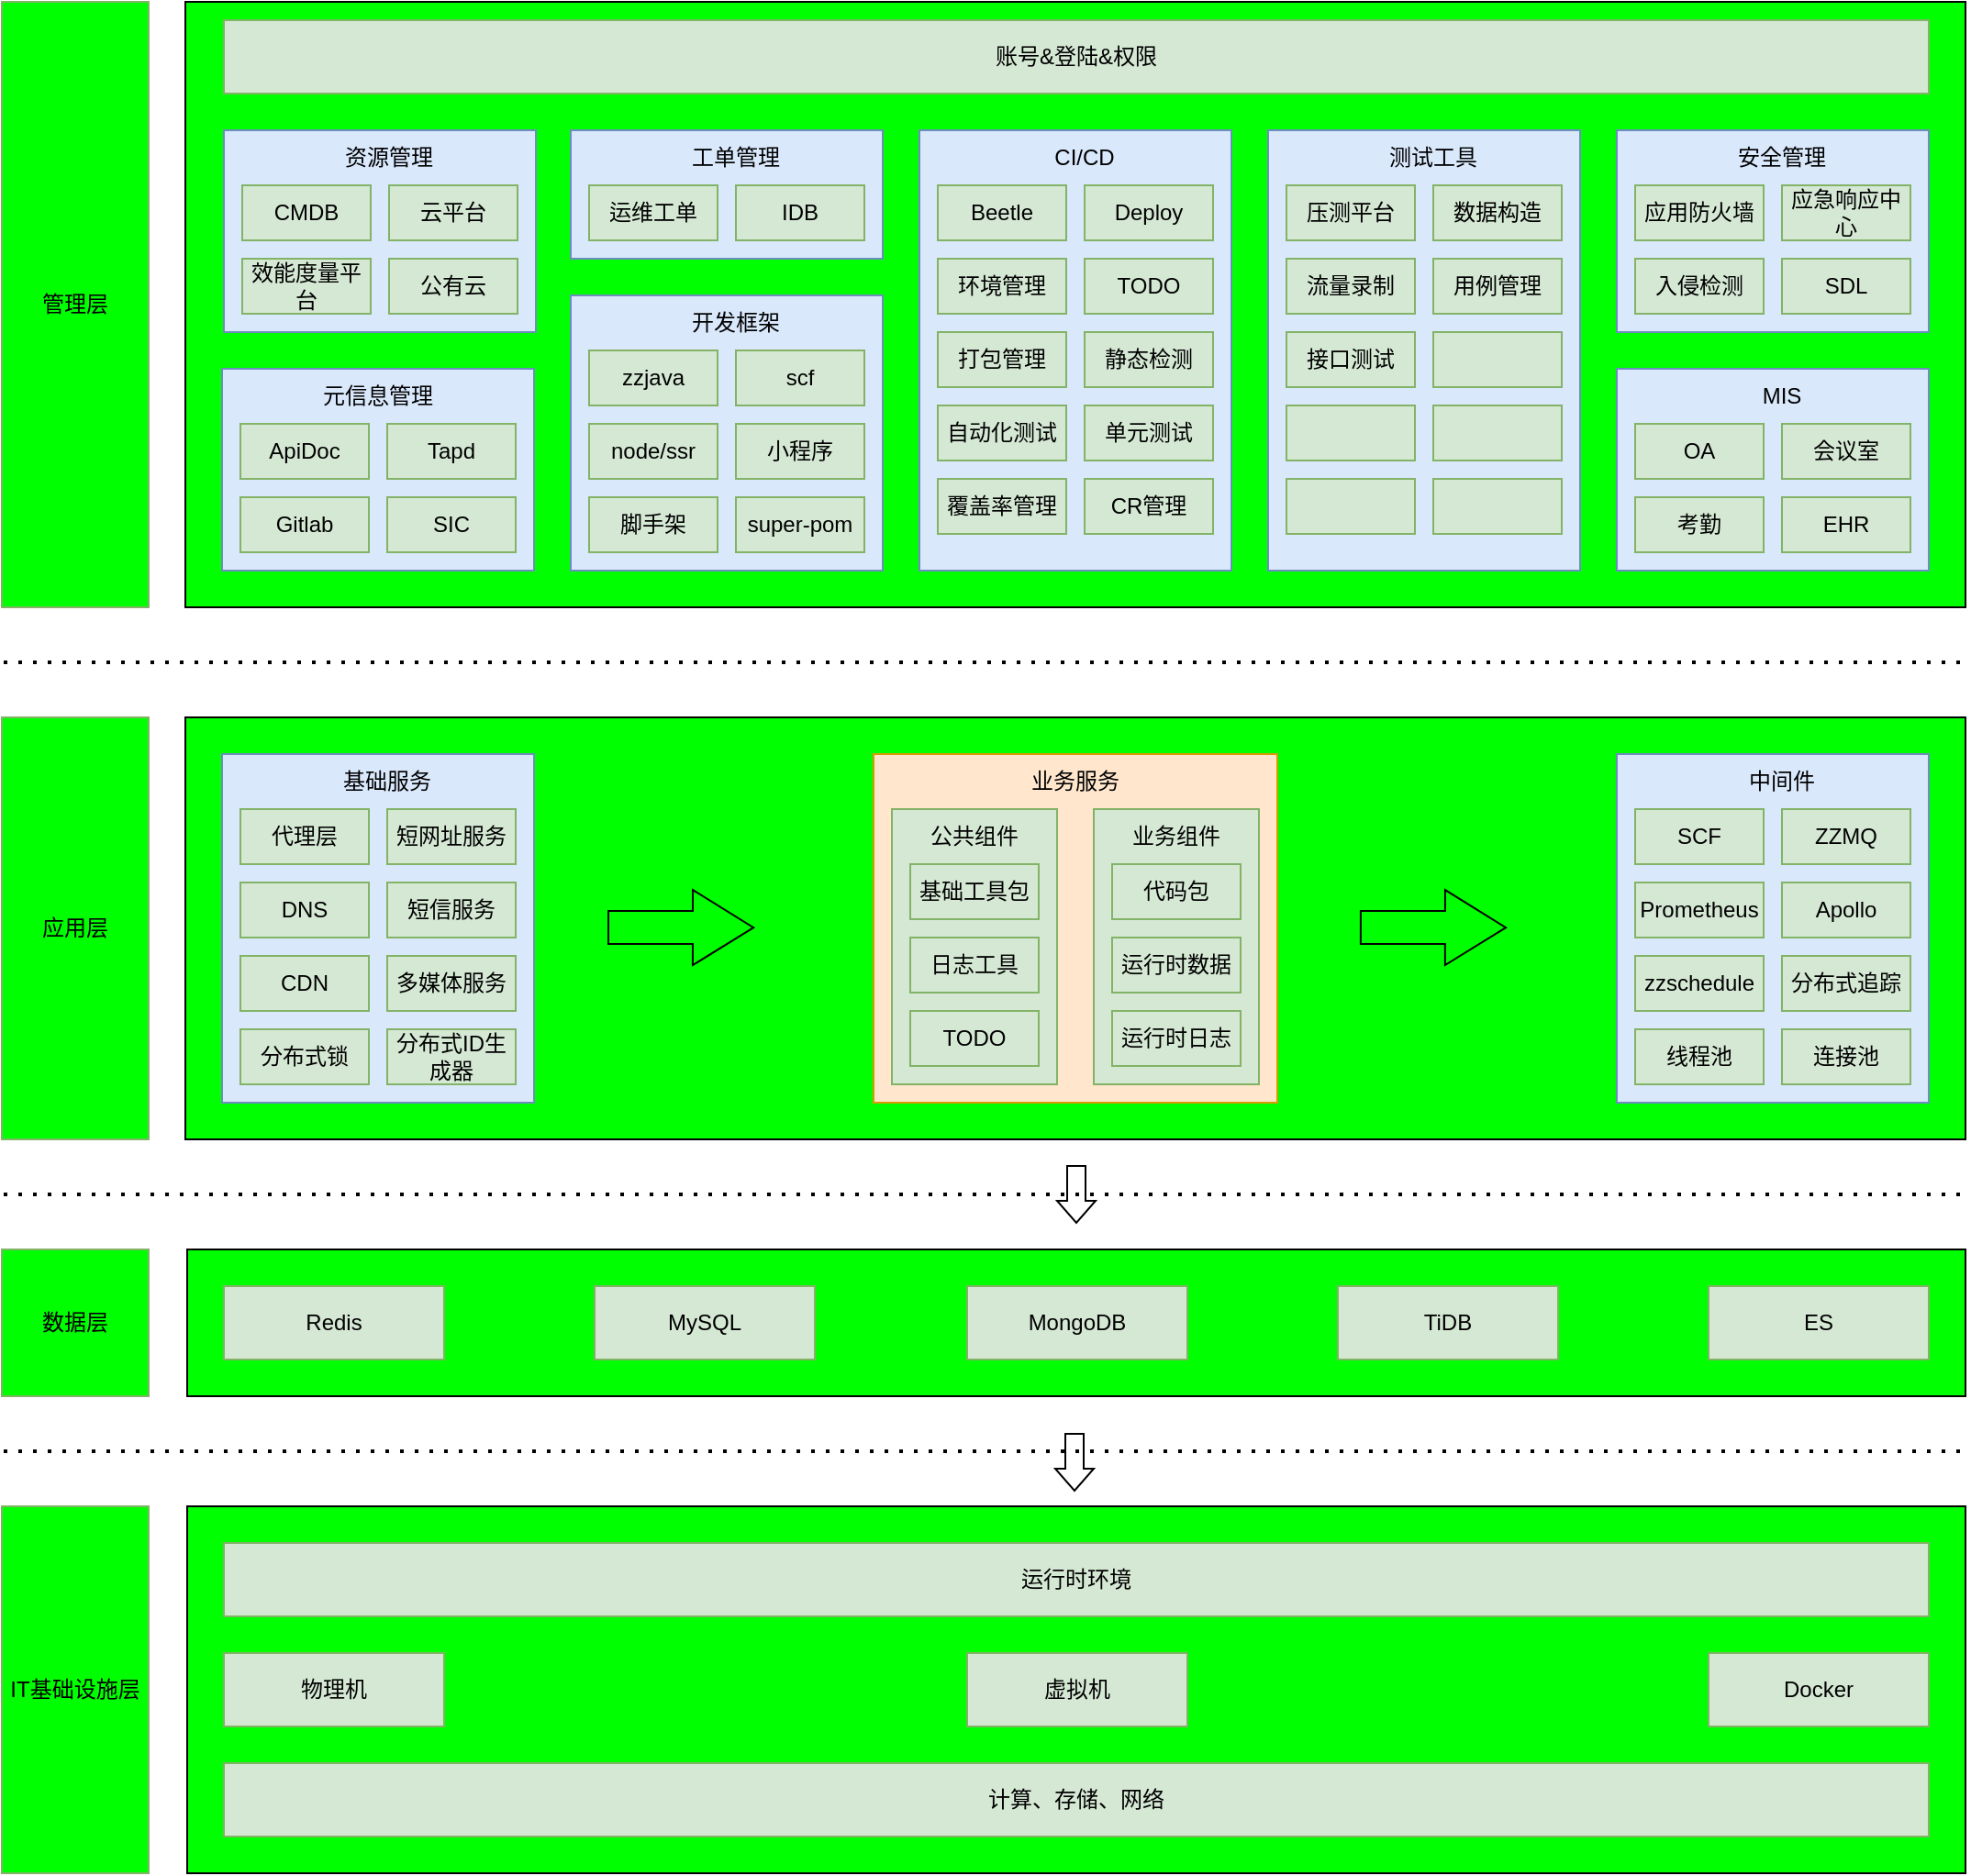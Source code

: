 <mxfile version="20.8.14" type="github">
  <diagram id="4CnJdhBB1DOJsMoVze_0" name="第 1 页">
    <mxGraphModel dx="1243" dy="1940" grid="1" gridSize="10" guides="1" tooltips="1" connect="1" arrows="1" fold="1" page="1" pageScale="1" pageWidth="827" pageHeight="1169" math="0" shadow="0">
      <root>
        <mxCell id="0" />
        <mxCell id="1" parent="0" />
        <mxCell id="Fv1dl7v4SsAJbc2tJzZJ-7" value="" style="rounded=0;whiteSpace=wrap;html=1;fillColor=#00FF00;" parent="1" vertex="1">
          <mxGeometry x="171" y="500" width="969" height="200" as="geometry" />
        </mxCell>
        <mxCell id="Fv1dl7v4SsAJbc2tJzZJ-1" value="IT基础设施层" style="rounded=0;whiteSpace=wrap;html=1;fillColor=#00FF00;strokeColor=#82b366;" parent="1" vertex="1">
          <mxGeometry x="70" y="500" width="80" height="200" as="geometry" />
        </mxCell>
        <mxCell id="Fv1dl7v4SsAJbc2tJzZJ-2" value="计算、存储、网络" style="rounded=0;whiteSpace=wrap;html=1;fillColor=#d5e8d4;strokeColor=#82b366;" parent="1" vertex="1">
          <mxGeometry x="191" y="640" width="929" height="40" as="geometry" />
        </mxCell>
        <mxCell id="Fv1dl7v4SsAJbc2tJzZJ-3" value="物理机" style="rounded=0;whiteSpace=wrap;html=1;fillColor=#d5e8d4;strokeColor=#82b366;" parent="1" vertex="1">
          <mxGeometry x="191" y="580" width="120" height="40" as="geometry" />
        </mxCell>
        <mxCell id="Fv1dl7v4SsAJbc2tJzZJ-4" value="运行时环境" style="rounded=0;whiteSpace=wrap;html=1;fillColor=#d5e8d4;strokeColor=#82b366;" parent="1" vertex="1">
          <mxGeometry x="191" y="520" width="929" height="40" as="geometry" />
        </mxCell>
        <mxCell id="Fv1dl7v4SsAJbc2tJzZJ-5" value="虚拟机" style="rounded=0;whiteSpace=wrap;html=1;fillColor=#d5e8d4;strokeColor=#82b366;" parent="1" vertex="1">
          <mxGeometry x="596" y="580" width="120" height="40" as="geometry" />
        </mxCell>
        <mxCell id="Fv1dl7v4SsAJbc2tJzZJ-6" value="Docker" style="rounded=0;whiteSpace=wrap;html=1;fillColor=#d5e8d4;strokeColor=#82b366;" parent="1" vertex="1">
          <mxGeometry x="1000" y="580" width="120" height="40" as="geometry" />
        </mxCell>
        <mxCell id="Fv1dl7v4SsAJbc2tJzZJ-8" value="" style="endArrow=none;dashed=1;html=1;dashPattern=1 3;strokeWidth=2;rounded=0;" parent="1" edge="1">
          <mxGeometry width="50" height="50" relative="1" as="geometry">
            <mxPoint x="71" y="470" as="sourcePoint" />
            <mxPoint x="1140" y="470" as="targetPoint" />
          </mxGeometry>
        </mxCell>
        <mxCell id="Fv1dl7v4SsAJbc2tJzZJ-9" value="" style="rounded=0;whiteSpace=wrap;html=1;fillColor=#00FF00;" parent="1" vertex="1">
          <mxGeometry x="171" y="360" width="969" height="80" as="geometry" />
        </mxCell>
        <mxCell id="Fv1dl7v4SsAJbc2tJzZJ-10" value="数据层" style="rounded=0;whiteSpace=wrap;html=1;fillColor=#00FF00;strokeColor=#82b366;" parent="1" vertex="1">
          <mxGeometry x="70" y="360" width="80" height="80" as="geometry" />
        </mxCell>
        <mxCell id="Fv1dl7v4SsAJbc2tJzZJ-12" value="Redis" style="rounded=0;whiteSpace=wrap;html=1;fillColor=#d5e8d4;strokeColor=#82b366;" parent="1" vertex="1">
          <mxGeometry x="191" y="380" width="120" height="40" as="geometry" />
        </mxCell>
        <mxCell id="Fv1dl7v4SsAJbc2tJzZJ-14" value="MySQL" style="rounded=0;whiteSpace=wrap;html=1;fillColor=#d5e8d4;strokeColor=#82b366;" parent="1" vertex="1">
          <mxGeometry x="393" y="380" width="120" height="40" as="geometry" />
        </mxCell>
        <mxCell id="Fv1dl7v4SsAJbc2tJzZJ-15" value="ES" style="rounded=0;whiteSpace=wrap;html=1;fillColor=#d5e8d4;strokeColor=#82b366;" parent="1" vertex="1">
          <mxGeometry x="1000" y="380" width="120" height="40" as="geometry" />
        </mxCell>
        <mxCell id="Fv1dl7v4SsAJbc2tJzZJ-16" value="" style="endArrow=none;dashed=1;html=1;dashPattern=1 3;strokeWidth=2;rounded=0;" parent="1" edge="1">
          <mxGeometry width="50" height="50" relative="1" as="geometry">
            <mxPoint x="71" y="330" as="sourcePoint" />
            <mxPoint x="1140" y="330" as="targetPoint" />
          </mxGeometry>
        </mxCell>
        <mxCell id="Fv1dl7v4SsAJbc2tJzZJ-17" value="" style="rounded=0;whiteSpace=wrap;html=1;fillColor=#00FF00;" parent="1" vertex="1">
          <mxGeometry x="170" y="70" width="970" height="230" as="geometry" />
        </mxCell>
        <mxCell id="Fv1dl7v4SsAJbc2tJzZJ-18" value="应用层" style="rounded=0;whiteSpace=wrap;html=1;fillColor=#00FF00;strokeColor=#82b366;" parent="1" vertex="1">
          <mxGeometry x="70" y="70" width="80" height="230" as="geometry" />
        </mxCell>
        <mxCell id="Fv1dl7v4SsAJbc2tJzZJ-62" value="" style="endArrow=none;dashed=1;html=1;dashPattern=1 3;strokeWidth=2;rounded=0;" parent="1" edge="1">
          <mxGeometry width="50" height="50" relative="1" as="geometry">
            <mxPoint x="71" y="40" as="sourcePoint" />
            <mxPoint x="1140" y="40" as="targetPoint" />
          </mxGeometry>
        </mxCell>
        <mxCell id="Fv1dl7v4SsAJbc2tJzZJ-63" value="" style="rounded=0;whiteSpace=wrap;html=1;fillColor=#00FF00;" parent="1" vertex="1">
          <mxGeometry x="170" y="-320" width="970" height="330" as="geometry" />
        </mxCell>
        <mxCell id="Fv1dl7v4SsAJbc2tJzZJ-64" value="管理层" style="rounded=0;whiteSpace=wrap;html=1;fillColor=#00FF00;strokeColor=#82b366;" parent="1" vertex="1">
          <mxGeometry x="70" y="-320" width="80" height="330" as="geometry" />
        </mxCell>
        <mxCell id="Fv1dl7v4SsAJbc2tJzZJ-65" value="&lt;div style=&quot;&quot;&gt;&lt;br&gt;&lt;/div&gt;" style="rounded=0;whiteSpace=wrap;html=1;fillColor=#dae8fc;strokeColor=#6c8ebf;align=center;" parent="1" vertex="1">
          <mxGeometry x="191" y="-250" width="170" height="110" as="geometry" />
        </mxCell>
        <mxCell id="Fv1dl7v4SsAJbc2tJzZJ-67" value="资源管理" style="text;html=1;strokeColor=none;fillColor=none;align=center;verticalAlign=middle;whiteSpace=wrap;rounded=0;" parent="1" vertex="1">
          <mxGeometry x="251" y="-250" width="60" height="30" as="geometry" />
        </mxCell>
        <mxCell id="Fv1dl7v4SsAJbc2tJzZJ-68" value="效能度量平台" style="rounded=0;whiteSpace=wrap;html=1;fillColor=#d5e8d4;strokeColor=#82b366;" parent="1" vertex="1">
          <mxGeometry x="201" y="-180" width="70" height="30" as="geometry" />
        </mxCell>
        <mxCell id="Fv1dl7v4SsAJbc2tJzZJ-69" value="CMDB" style="rounded=0;whiteSpace=wrap;html=1;fillColor=#d5e8d4;strokeColor=#82b366;" parent="1" vertex="1">
          <mxGeometry x="201" y="-220" width="70" height="30" as="geometry" />
        </mxCell>
        <mxCell id="Fv1dl7v4SsAJbc2tJzZJ-72" value="公有云" style="rounded=0;whiteSpace=wrap;html=1;fillColor=#d5e8d4;strokeColor=#82b366;" parent="1" vertex="1">
          <mxGeometry x="281" y="-180" width="70" height="30" as="geometry" />
        </mxCell>
        <mxCell id="Fv1dl7v4SsAJbc2tJzZJ-73" value="云平台" style="rounded=0;whiteSpace=wrap;html=1;fillColor=#d5e8d4;strokeColor=#82b366;" parent="1" vertex="1">
          <mxGeometry x="281" y="-220" width="70" height="30" as="geometry" />
        </mxCell>
        <mxCell id="Fv1dl7v4SsAJbc2tJzZJ-87" value="&lt;div style=&quot;&quot;&gt;&lt;br&gt;&lt;/div&gt;" style="rounded=0;whiteSpace=wrap;html=1;fillColor=#dae8fc;strokeColor=#6c8ebf;align=center;" parent="1" vertex="1">
          <mxGeometry x="570" y="-250" width="170" height="240" as="geometry" />
        </mxCell>
        <mxCell id="Fv1dl7v4SsAJbc2tJzZJ-88" value="打包管理" style="rounded=0;whiteSpace=wrap;html=1;fillColor=#d5e8d4;strokeColor=#82b366;" parent="1" vertex="1">
          <mxGeometry x="580" y="-140" width="70" height="30" as="geometry" />
        </mxCell>
        <mxCell id="Fv1dl7v4SsAJbc2tJzZJ-89" value="CI/CD" style="text;html=1;strokeColor=none;fillColor=none;align=center;verticalAlign=middle;whiteSpace=wrap;rounded=0;" parent="1" vertex="1">
          <mxGeometry x="630" y="-250" width="60" height="30" as="geometry" />
        </mxCell>
        <mxCell id="Fv1dl7v4SsAJbc2tJzZJ-90" value="环境管理" style="rounded=0;whiteSpace=wrap;html=1;fillColor=#d5e8d4;strokeColor=#82b366;" parent="1" vertex="1">
          <mxGeometry x="580" y="-180" width="70" height="30" as="geometry" />
        </mxCell>
        <mxCell id="Fv1dl7v4SsAJbc2tJzZJ-91" value="Beetle" style="rounded=0;whiteSpace=wrap;html=1;fillColor=#d5e8d4;strokeColor=#82b366;" parent="1" vertex="1">
          <mxGeometry x="580" y="-220" width="70" height="30" as="geometry" />
        </mxCell>
        <mxCell id="Fv1dl7v4SsAJbc2tJzZJ-92" value="自动化测试" style="rounded=0;whiteSpace=wrap;html=1;fillColor=#d5e8d4;strokeColor=#82b366;" parent="1" vertex="1">
          <mxGeometry x="580" y="-100" width="70" height="30" as="geometry" />
        </mxCell>
        <mxCell id="Fv1dl7v4SsAJbc2tJzZJ-93" value="静态检测" style="rounded=0;whiteSpace=wrap;html=1;fillColor=#d5e8d4;strokeColor=#82b366;" parent="1" vertex="1">
          <mxGeometry x="660" y="-140" width="70" height="30" as="geometry" />
        </mxCell>
        <mxCell id="Fv1dl7v4SsAJbc2tJzZJ-94" value="TODO" style="rounded=0;whiteSpace=wrap;html=1;fillColor=#d5e8d4;strokeColor=#82b366;" parent="1" vertex="1">
          <mxGeometry x="660" y="-180" width="70" height="30" as="geometry" />
        </mxCell>
        <mxCell id="Fv1dl7v4SsAJbc2tJzZJ-95" value="Deploy" style="rounded=0;whiteSpace=wrap;html=1;fillColor=#d5e8d4;strokeColor=#82b366;" parent="1" vertex="1">
          <mxGeometry x="660" y="-220" width="70" height="30" as="geometry" />
        </mxCell>
        <mxCell id="Fv1dl7v4SsAJbc2tJzZJ-96" value="单元测试" style="rounded=0;whiteSpace=wrap;html=1;fillColor=#d5e8d4;strokeColor=#82b366;" parent="1" vertex="1">
          <mxGeometry x="660" y="-100" width="70" height="30" as="geometry" />
        </mxCell>
        <mxCell id="Fv1dl7v4SsAJbc2tJzZJ-99" value="&lt;div style=&quot;&quot;&gt;&lt;br&gt;&lt;/div&gt;" style="rounded=0;whiteSpace=wrap;html=1;fillColor=#dae8fc;strokeColor=#6c8ebf;align=center;" parent="1" vertex="1">
          <mxGeometry x="190" y="-120" width="170" height="110" as="geometry" />
        </mxCell>
        <mxCell id="Fv1dl7v4SsAJbc2tJzZJ-100" value="元信息管理" style="text;html=1;strokeColor=none;fillColor=none;align=center;verticalAlign=middle;whiteSpace=wrap;rounded=0;" parent="1" vertex="1">
          <mxGeometry x="240" y="-120" width="70" height="30" as="geometry" />
        </mxCell>
        <mxCell id="Fv1dl7v4SsAJbc2tJzZJ-101" value="Gitlab" style="rounded=0;whiteSpace=wrap;html=1;fillColor=#d5e8d4;strokeColor=#82b366;" parent="1" vertex="1">
          <mxGeometry x="200" y="-50" width="70" height="30" as="geometry" />
        </mxCell>
        <mxCell id="Fv1dl7v4SsAJbc2tJzZJ-102" value="ApiDoc" style="rounded=0;whiteSpace=wrap;html=1;fillColor=#d5e8d4;strokeColor=#82b366;" parent="1" vertex="1">
          <mxGeometry x="200" y="-90" width="70" height="30" as="geometry" />
        </mxCell>
        <mxCell id="Fv1dl7v4SsAJbc2tJzZJ-103" value="SIC" style="rounded=0;whiteSpace=wrap;html=1;fillColor=#d5e8d4;strokeColor=#82b366;" parent="1" vertex="1">
          <mxGeometry x="280" y="-50" width="70" height="30" as="geometry" />
        </mxCell>
        <mxCell id="Fv1dl7v4SsAJbc2tJzZJ-104" value="Tapd" style="rounded=0;whiteSpace=wrap;html=1;fillColor=#d5e8d4;strokeColor=#82b366;" parent="1" vertex="1">
          <mxGeometry x="280" y="-90" width="70" height="30" as="geometry" />
        </mxCell>
        <mxCell id="Fv1dl7v4SsAJbc2tJzZJ-105" value="&lt;div style=&quot;&quot;&gt;&lt;br&gt;&lt;/div&gt;" style="rounded=0;whiteSpace=wrap;html=1;fillColor=#dae8fc;strokeColor=#6c8ebf;align=center;" parent="1" vertex="1">
          <mxGeometry x="380" y="-250" width="170" height="70" as="geometry" />
        </mxCell>
        <mxCell id="Fv1dl7v4SsAJbc2tJzZJ-106" value="工单管理" style="text;html=1;strokeColor=none;fillColor=none;align=center;verticalAlign=middle;whiteSpace=wrap;rounded=0;" parent="1" vertex="1">
          <mxGeometry x="440" y="-250" width="60" height="30" as="geometry" />
        </mxCell>
        <mxCell id="Fv1dl7v4SsAJbc2tJzZJ-108" value="运维工单" style="rounded=0;whiteSpace=wrap;html=1;fillColor=#d5e8d4;strokeColor=#82b366;" parent="1" vertex="1">
          <mxGeometry x="390" y="-220" width="70" height="30" as="geometry" />
        </mxCell>
        <mxCell id="Fv1dl7v4SsAJbc2tJzZJ-110" value="IDB" style="rounded=0;whiteSpace=wrap;html=1;fillColor=#d5e8d4;strokeColor=#82b366;" parent="1" vertex="1">
          <mxGeometry x="470" y="-220" width="70" height="30" as="geometry" />
        </mxCell>
        <mxCell id="Fv1dl7v4SsAJbc2tJzZJ-111" value="&lt;div style=&quot;&quot;&gt;&lt;br&gt;&lt;/div&gt;" style="rounded=0;whiteSpace=wrap;html=1;fillColor=#dae8fc;strokeColor=#6c8ebf;align=center;" parent="1" vertex="1">
          <mxGeometry x="950" y="-120" width="170" height="110" as="geometry" />
        </mxCell>
        <mxCell id="Fv1dl7v4SsAJbc2tJzZJ-112" value="MIS" style="text;html=1;strokeColor=none;fillColor=none;align=center;verticalAlign=middle;whiteSpace=wrap;rounded=0;" parent="1" vertex="1">
          <mxGeometry x="1010" y="-120" width="60" height="30" as="geometry" />
        </mxCell>
        <mxCell id="Fv1dl7v4SsAJbc2tJzZJ-113" value="考勤" style="rounded=0;whiteSpace=wrap;html=1;fillColor=#d5e8d4;strokeColor=#82b366;" parent="1" vertex="1">
          <mxGeometry x="960" y="-50" width="70" height="30" as="geometry" />
        </mxCell>
        <mxCell id="Fv1dl7v4SsAJbc2tJzZJ-114" value="OA" style="rounded=0;whiteSpace=wrap;html=1;fillColor=#d5e8d4;strokeColor=#82b366;" parent="1" vertex="1">
          <mxGeometry x="960" y="-90" width="70" height="30" as="geometry" />
        </mxCell>
        <mxCell id="Fv1dl7v4SsAJbc2tJzZJ-115" value="EHR" style="rounded=0;whiteSpace=wrap;html=1;fillColor=#d5e8d4;strokeColor=#82b366;" parent="1" vertex="1">
          <mxGeometry x="1040" y="-50" width="70" height="30" as="geometry" />
        </mxCell>
        <mxCell id="Fv1dl7v4SsAJbc2tJzZJ-116" value="会议室" style="rounded=0;whiteSpace=wrap;html=1;fillColor=#d5e8d4;strokeColor=#82b366;" parent="1" vertex="1">
          <mxGeometry x="1040" y="-90" width="70" height="30" as="geometry" />
        </mxCell>
        <mxCell id="Fv1dl7v4SsAJbc2tJzZJ-117" value="&lt;div style=&quot;&quot;&gt;&lt;br&gt;&lt;/div&gt;" style="rounded=0;whiteSpace=wrap;html=1;fillColor=#dae8fc;strokeColor=#6c8ebf;align=center;" parent="1" vertex="1">
          <mxGeometry x="950" y="-250" width="170" height="110" as="geometry" />
        </mxCell>
        <mxCell id="Fv1dl7v4SsAJbc2tJzZJ-118" value="安全管理" style="text;html=1;strokeColor=none;fillColor=none;align=center;verticalAlign=middle;whiteSpace=wrap;rounded=0;" parent="1" vertex="1">
          <mxGeometry x="1010" y="-250" width="60" height="30" as="geometry" />
        </mxCell>
        <mxCell id="Fv1dl7v4SsAJbc2tJzZJ-119" value="入侵检测" style="rounded=0;whiteSpace=wrap;html=1;fillColor=#d5e8d4;strokeColor=#82b366;" parent="1" vertex="1">
          <mxGeometry x="960" y="-180" width="70" height="30" as="geometry" />
        </mxCell>
        <mxCell id="Fv1dl7v4SsAJbc2tJzZJ-120" value="应用防火墙" style="rounded=0;whiteSpace=wrap;html=1;fillColor=#d5e8d4;strokeColor=#82b366;" parent="1" vertex="1">
          <mxGeometry x="960" y="-220" width="70" height="30" as="geometry" />
        </mxCell>
        <mxCell id="Fv1dl7v4SsAJbc2tJzZJ-121" value="SDL" style="rounded=0;whiteSpace=wrap;html=1;fillColor=#d5e8d4;strokeColor=#82b366;" parent="1" vertex="1">
          <mxGeometry x="1040" y="-180" width="70" height="30" as="geometry" />
        </mxCell>
        <mxCell id="Fv1dl7v4SsAJbc2tJzZJ-122" value="应急响应中心" style="rounded=0;whiteSpace=wrap;html=1;fillColor=#d5e8d4;strokeColor=#82b366;" parent="1" vertex="1">
          <mxGeometry x="1040" y="-220" width="70" height="30" as="geometry" />
        </mxCell>
        <mxCell id="Fv1dl7v4SsAJbc2tJzZJ-123" value="&lt;div style=&quot;&quot;&gt;&lt;br&gt;&lt;/div&gt;" style="rounded=0;whiteSpace=wrap;html=1;fillColor=#dae8fc;strokeColor=#6c8ebf;align=center;" parent="1" vertex="1">
          <mxGeometry x="380" y="-160" width="170" height="150" as="geometry" />
        </mxCell>
        <mxCell id="Fv1dl7v4SsAJbc2tJzZJ-124" value="开发框架" style="text;html=1;strokeColor=none;fillColor=none;align=center;verticalAlign=middle;whiteSpace=wrap;rounded=0;" parent="1" vertex="1">
          <mxGeometry x="440" y="-160" width="60" height="30" as="geometry" />
        </mxCell>
        <mxCell id="Fv1dl7v4SsAJbc2tJzZJ-125" value="node/ssr" style="rounded=0;whiteSpace=wrap;html=1;fillColor=#d5e8d4;strokeColor=#82b366;" parent="1" vertex="1">
          <mxGeometry x="390" y="-90" width="70" height="30" as="geometry" />
        </mxCell>
        <mxCell id="Fv1dl7v4SsAJbc2tJzZJ-126" value="zzjava" style="rounded=0;whiteSpace=wrap;html=1;fillColor=#d5e8d4;strokeColor=#82b366;" parent="1" vertex="1">
          <mxGeometry x="390" y="-130" width="70" height="30" as="geometry" />
        </mxCell>
        <mxCell id="Fv1dl7v4SsAJbc2tJzZJ-127" value="小程序" style="rounded=0;whiteSpace=wrap;html=1;fillColor=#d5e8d4;strokeColor=#82b366;" parent="1" vertex="1">
          <mxGeometry x="470" y="-90" width="70" height="30" as="geometry" />
        </mxCell>
        <mxCell id="Fv1dl7v4SsAJbc2tJzZJ-128" value="scf" style="rounded=0;whiteSpace=wrap;html=1;fillColor=#d5e8d4;strokeColor=#82b366;" parent="1" vertex="1">
          <mxGeometry x="470" y="-130" width="70" height="30" as="geometry" />
        </mxCell>
        <mxCell id="Fv1dl7v4SsAJbc2tJzZJ-129" value="账号&amp;amp;登陆&amp;amp;权限" style="rounded=0;whiteSpace=wrap;html=1;fillColor=#d5e8d4;strokeColor=#82b366;" parent="1" vertex="1">
          <mxGeometry x="191" y="-310" width="929" height="40" as="geometry" />
        </mxCell>
        <mxCell id="SChK_tNsF2rYapBzzm4q-2" value="" style="shape=flexArrow;endArrow=classic;html=1;rounded=0;width=10;endSize=3.67;endWidth=10;" parent="1" edge="1">
          <mxGeometry width="50" height="50" relative="1" as="geometry">
            <mxPoint x="655.5" y="314" as="sourcePoint" />
            <mxPoint x="655.5" y="346" as="targetPoint" />
          </mxGeometry>
        </mxCell>
        <mxCell id="SChK_tNsF2rYapBzzm4q-3" value="" style="shape=flexArrow;endArrow=classic;html=1;rounded=0;width=10;endSize=3.67;endWidth=10;" parent="1" edge="1">
          <mxGeometry width="50" height="50" relative="1" as="geometry">
            <mxPoint x="654.5" y="460" as="sourcePoint" />
            <mxPoint x="654.5" y="492" as="targetPoint" />
          </mxGeometry>
        </mxCell>
        <mxCell id="SChK_tNsF2rYapBzzm4q-4" value="覆盖率管理" style="rounded=0;whiteSpace=wrap;html=1;fillColor=#d5e8d4;strokeColor=#82b366;" parent="1" vertex="1">
          <mxGeometry x="580" y="-60" width="70" height="30" as="geometry" />
        </mxCell>
        <mxCell id="SChK_tNsF2rYapBzzm4q-5" value="CR管理" style="rounded=0;whiteSpace=wrap;html=1;fillColor=#d5e8d4;strokeColor=#82b366;" parent="1" vertex="1">
          <mxGeometry x="660" y="-60" width="70" height="30" as="geometry" />
        </mxCell>
        <mxCell id="SChK_tNsF2rYapBzzm4q-7" value="&lt;div style=&quot;&quot;&gt;&lt;br&gt;&lt;/div&gt;" style="rounded=0;whiteSpace=wrap;html=1;fillColor=#dae8fc;strokeColor=#6c8ebf;align=center;" parent="1" vertex="1">
          <mxGeometry x="760" y="-250" width="170" height="240" as="geometry" />
        </mxCell>
        <mxCell id="SChK_tNsF2rYapBzzm4q-8" value="接口测试" style="rounded=0;whiteSpace=wrap;html=1;fillColor=#d5e8d4;strokeColor=#82b366;" parent="1" vertex="1">
          <mxGeometry x="770" y="-140" width="70" height="30" as="geometry" />
        </mxCell>
        <mxCell id="SChK_tNsF2rYapBzzm4q-9" value="测试工具" style="text;html=1;strokeColor=none;fillColor=none;align=center;verticalAlign=middle;whiteSpace=wrap;rounded=0;" parent="1" vertex="1">
          <mxGeometry x="820" y="-250" width="60" height="30" as="geometry" />
        </mxCell>
        <mxCell id="SChK_tNsF2rYapBzzm4q-10" value="流量录制" style="rounded=0;whiteSpace=wrap;html=1;fillColor=#d5e8d4;strokeColor=#82b366;" parent="1" vertex="1">
          <mxGeometry x="770" y="-180" width="70" height="30" as="geometry" />
        </mxCell>
        <mxCell id="SChK_tNsF2rYapBzzm4q-11" value="压测平台" style="rounded=0;whiteSpace=wrap;html=1;fillColor=#d5e8d4;strokeColor=#82b366;" parent="1" vertex="1">
          <mxGeometry x="770" y="-220" width="70" height="30" as="geometry" />
        </mxCell>
        <mxCell id="SChK_tNsF2rYapBzzm4q-12" value="" style="rounded=0;whiteSpace=wrap;html=1;fillColor=#d5e8d4;strokeColor=#82b366;" parent="1" vertex="1">
          <mxGeometry x="770" y="-100" width="70" height="30" as="geometry" />
        </mxCell>
        <mxCell id="SChK_tNsF2rYapBzzm4q-13" value="" style="rounded=0;whiteSpace=wrap;html=1;fillColor=#d5e8d4;strokeColor=#82b366;" parent="1" vertex="1">
          <mxGeometry x="850" y="-140" width="70" height="30" as="geometry" />
        </mxCell>
        <mxCell id="SChK_tNsF2rYapBzzm4q-14" value="用例管理" style="rounded=0;whiteSpace=wrap;html=1;fillColor=#d5e8d4;strokeColor=#82b366;" parent="1" vertex="1">
          <mxGeometry x="850" y="-180" width="70" height="30" as="geometry" />
        </mxCell>
        <mxCell id="SChK_tNsF2rYapBzzm4q-15" value="数据构造" style="rounded=0;whiteSpace=wrap;html=1;fillColor=#d5e8d4;strokeColor=#82b366;" parent="1" vertex="1">
          <mxGeometry x="850" y="-220" width="70" height="30" as="geometry" />
        </mxCell>
        <mxCell id="SChK_tNsF2rYapBzzm4q-16" value="" style="rounded=0;whiteSpace=wrap;html=1;fillColor=#d5e8d4;strokeColor=#82b366;" parent="1" vertex="1">
          <mxGeometry x="850" y="-100" width="70" height="30" as="geometry" />
        </mxCell>
        <mxCell id="SChK_tNsF2rYapBzzm4q-17" value="" style="rounded=0;whiteSpace=wrap;html=1;fillColor=#d5e8d4;strokeColor=#82b366;" parent="1" vertex="1">
          <mxGeometry x="770" y="-60" width="70" height="30" as="geometry" />
        </mxCell>
        <mxCell id="SChK_tNsF2rYapBzzm4q-18" value="" style="rounded=0;whiteSpace=wrap;html=1;fillColor=#d5e8d4;strokeColor=#82b366;" parent="1" vertex="1">
          <mxGeometry x="850" y="-60" width="70" height="30" as="geometry" />
        </mxCell>
        <mxCell id="SChK_tNsF2rYapBzzm4q-20" value="脚手架" style="rounded=0;whiteSpace=wrap;html=1;fillColor=#d5e8d4;strokeColor=#82b366;" parent="1" vertex="1">
          <mxGeometry x="390" y="-50" width="70" height="30" as="geometry" />
        </mxCell>
        <mxCell id="SChK_tNsF2rYapBzzm4q-21" value="super-pom" style="rounded=0;whiteSpace=wrap;html=1;fillColor=#d5e8d4;strokeColor=#82b366;" parent="1" vertex="1">
          <mxGeometry x="470" y="-50" width="70" height="30" as="geometry" />
        </mxCell>
        <mxCell id="SChK_tNsF2rYapBzzm4q-22" value="MongoDB" style="rounded=0;whiteSpace=wrap;html=1;fillColor=#d5e8d4;strokeColor=#82b366;" parent="1" vertex="1">
          <mxGeometry x="596" y="380" width="120" height="40" as="geometry" />
        </mxCell>
        <mxCell id="SChK_tNsF2rYapBzzm4q-23" value="TiDB" style="rounded=0;whiteSpace=wrap;html=1;fillColor=#d5e8d4;strokeColor=#82b366;" parent="1" vertex="1">
          <mxGeometry x="798" y="380" width="120" height="40" as="geometry" />
        </mxCell>
        <mxCell id="SChK_tNsF2rYapBzzm4q-24" value="" style="group" parent="1" vertex="1" connectable="0">
          <mxGeometry x="190" y="90" width="170" height="190" as="geometry" />
        </mxCell>
        <mxCell id="Fv1dl7v4SsAJbc2tJzZJ-22" value="&lt;div style=&quot;&quot;&gt;&lt;br&gt;&lt;/div&gt;" style="rounded=0;whiteSpace=wrap;html=1;fillColor=#dae8fc;strokeColor=#6c8ebf;align=center;" parent="SChK_tNsF2rYapBzzm4q-24" vertex="1">
          <mxGeometry width="170" height="190" as="geometry" />
        </mxCell>
        <mxCell id="Fv1dl7v4SsAJbc2tJzZJ-19" value="CDN" style="rounded=0;whiteSpace=wrap;html=1;fillColor=#d5e8d4;strokeColor=#82b366;" parent="SChK_tNsF2rYapBzzm4q-24" vertex="1">
          <mxGeometry x="10" y="110" width="70" height="30" as="geometry" />
        </mxCell>
        <mxCell id="Fv1dl7v4SsAJbc2tJzZJ-23" value="基础服务" style="text;html=1;strokeColor=none;fillColor=none;align=center;verticalAlign=middle;whiteSpace=wrap;rounded=0;" parent="SChK_tNsF2rYapBzzm4q-24" vertex="1">
          <mxGeometry x="60" width="60" height="30" as="geometry" />
        </mxCell>
        <mxCell id="Fv1dl7v4SsAJbc2tJzZJ-25" value="DNS" style="rounded=0;whiteSpace=wrap;html=1;fillColor=#d5e8d4;strokeColor=#82b366;" parent="SChK_tNsF2rYapBzzm4q-24" vertex="1">
          <mxGeometry x="10" y="70" width="70" height="30" as="geometry" />
        </mxCell>
        <mxCell id="Fv1dl7v4SsAJbc2tJzZJ-26" value="代理层" style="rounded=0;whiteSpace=wrap;html=1;fillColor=#d5e8d4;strokeColor=#82b366;" parent="SChK_tNsF2rYapBzzm4q-24" vertex="1">
          <mxGeometry x="10" y="30" width="70" height="30" as="geometry" />
        </mxCell>
        <mxCell id="Fv1dl7v4SsAJbc2tJzZJ-27" value="分布式锁" style="rounded=0;whiteSpace=wrap;html=1;fillColor=#d5e8d4;strokeColor=#82b366;" parent="SChK_tNsF2rYapBzzm4q-24" vertex="1">
          <mxGeometry x="10" y="150" width="70" height="30" as="geometry" />
        </mxCell>
        <mxCell id="Fv1dl7v4SsAJbc2tJzZJ-29" value="多媒体服务" style="rounded=0;whiteSpace=wrap;html=1;fillColor=#d5e8d4;strokeColor=#82b366;" parent="SChK_tNsF2rYapBzzm4q-24" vertex="1">
          <mxGeometry x="90" y="110" width="70" height="30" as="geometry" />
        </mxCell>
        <mxCell id="Fv1dl7v4SsAJbc2tJzZJ-30" value="短信服务" style="rounded=0;whiteSpace=wrap;html=1;fillColor=#d5e8d4;strokeColor=#82b366;" parent="SChK_tNsF2rYapBzzm4q-24" vertex="1">
          <mxGeometry x="90" y="70" width="70" height="30" as="geometry" />
        </mxCell>
        <mxCell id="Fv1dl7v4SsAJbc2tJzZJ-31" value="短网址服务" style="rounded=0;whiteSpace=wrap;html=1;fillColor=#d5e8d4;strokeColor=#82b366;" parent="SChK_tNsF2rYapBzzm4q-24" vertex="1">
          <mxGeometry x="90" y="30" width="70" height="30" as="geometry" />
        </mxCell>
        <mxCell id="Fv1dl7v4SsAJbc2tJzZJ-32" value="分布式ID生成器" style="rounded=0;whiteSpace=wrap;html=1;fillColor=#d5e8d4;strokeColor=#82b366;" parent="SChK_tNsF2rYapBzzm4q-24" vertex="1">
          <mxGeometry x="90" y="150" width="70" height="30" as="geometry" />
        </mxCell>
        <mxCell id="SChK_tNsF2rYapBzzm4q-25" value="" style="group" parent="1" vertex="1" connectable="0">
          <mxGeometry x="545" y="90" width="220" height="190" as="geometry" />
        </mxCell>
        <mxCell id="Fv1dl7v4SsAJbc2tJzZJ-33" value="&lt;div style=&quot;&quot;&gt;&lt;br&gt;&lt;/div&gt;" style="rounded=0;whiteSpace=wrap;html=1;fillColor=#ffe6cc;strokeColor=#d79b00;align=center;" parent="SChK_tNsF2rYapBzzm4q-25" vertex="1">
          <mxGeometry width="220" height="190" as="geometry" />
        </mxCell>
        <mxCell id="Fv1dl7v4SsAJbc2tJzZJ-37" value="" style="rounded=0;whiteSpace=wrap;html=1;fillColor=#d5e8d4;strokeColor=#82b366;" parent="SChK_tNsF2rYapBzzm4q-25" vertex="1">
          <mxGeometry x="10" y="30" width="90" height="150" as="geometry" />
        </mxCell>
        <mxCell id="Fv1dl7v4SsAJbc2tJzZJ-35" value="业务服务" style="text;html=1;strokeColor=none;fillColor=none;align=center;verticalAlign=middle;whiteSpace=wrap;rounded=0;" parent="SChK_tNsF2rYapBzzm4q-25" vertex="1">
          <mxGeometry x="80" width="60" height="30" as="geometry" />
        </mxCell>
        <mxCell id="Fv1dl7v4SsAJbc2tJzZJ-36" value="基础工具包" style="rounded=0;whiteSpace=wrap;html=1;fillColor=#d5e8d4;strokeColor=#82b366;" parent="SChK_tNsF2rYapBzzm4q-25" vertex="1">
          <mxGeometry x="20" y="60" width="70" height="30" as="geometry" />
        </mxCell>
        <mxCell id="Fv1dl7v4SsAJbc2tJzZJ-38" value="TODO" style="rounded=0;whiteSpace=wrap;html=1;fillColor=#d5e8d4;strokeColor=#82b366;" parent="SChK_tNsF2rYapBzzm4q-25" vertex="1">
          <mxGeometry x="20" y="140" width="70" height="30" as="geometry" />
        </mxCell>
        <mxCell id="Fv1dl7v4SsAJbc2tJzZJ-34" value="日志工具" style="rounded=0;whiteSpace=wrap;html=1;fillColor=#d5e8d4;strokeColor=#82b366;" parent="SChK_tNsF2rYapBzzm4q-25" vertex="1">
          <mxGeometry x="20" y="100" width="70" height="30" as="geometry" />
        </mxCell>
        <mxCell id="Fv1dl7v4SsAJbc2tJzZJ-43" value="公共组件" style="text;html=1;strokeColor=none;fillColor=none;align=center;verticalAlign=middle;whiteSpace=wrap;rounded=0;" parent="SChK_tNsF2rYapBzzm4q-25" vertex="1">
          <mxGeometry x="25" y="30" width="60" height="30" as="geometry" />
        </mxCell>
        <mxCell id="Fv1dl7v4SsAJbc2tJzZJ-44" value="" style="rounded=0;whiteSpace=wrap;html=1;fillColor=#d5e8d4;strokeColor=#82b366;" parent="SChK_tNsF2rYapBzzm4q-25" vertex="1">
          <mxGeometry x="120" y="30" width="90" height="150" as="geometry" />
        </mxCell>
        <mxCell id="Fv1dl7v4SsAJbc2tJzZJ-45" value="代码包" style="rounded=0;whiteSpace=wrap;html=1;fillColor=#d5e8d4;strokeColor=#82b366;" parent="SChK_tNsF2rYapBzzm4q-25" vertex="1">
          <mxGeometry x="130" y="60" width="70" height="30" as="geometry" />
        </mxCell>
        <mxCell id="Fv1dl7v4SsAJbc2tJzZJ-46" value="运行时日志" style="rounded=0;whiteSpace=wrap;html=1;fillColor=#d5e8d4;strokeColor=#82b366;" parent="SChK_tNsF2rYapBzzm4q-25" vertex="1">
          <mxGeometry x="130" y="140" width="70" height="30" as="geometry" />
        </mxCell>
        <mxCell id="Fv1dl7v4SsAJbc2tJzZJ-47" value="运行时数据" style="rounded=0;whiteSpace=wrap;html=1;fillColor=#d5e8d4;strokeColor=#82b366;" parent="SChK_tNsF2rYapBzzm4q-25" vertex="1">
          <mxGeometry x="130" y="100" width="70" height="30" as="geometry" />
        </mxCell>
        <mxCell id="Fv1dl7v4SsAJbc2tJzZJ-48" value="业务组件" style="text;html=1;strokeColor=none;fillColor=none;align=center;verticalAlign=middle;whiteSpace=wrap;rounded=0;" parent="SChK_tNsF2rYapBzzm4q-25" vertex="1">
          <mxGeometry x="135" y="30" width="60" height="30" as="geometry" />
        </mxCell>
        <mxCell id="SChK_tNsF2rYapBzzm4q-27" value="" style="group" parent="1" vertex="1" connectable="0">
          <mxGeometry x="950" y="90" width="170" height="190" as="geometry" />
        </mxCell>
        <mxCell id="Fv1dl7v4SsAJbc2tJzZJ-49" value="&lt;div style=&quot;&quot;&gt;&lt;br&gt;&lt;/div&gt;" style="rounded=0;whiteSpace=wrap;html=1;fillColor=#dae8fc;strokeColor=#6c8ebf;align=center;container=0;" parent="SChK_tNsF2rYapBzzm4q-27" vertex="1">
          <mxGeometry width="170" height="190" as="geometry" />
        </mxCell>
        <mxCell id="Fv1dl7v4SsAJbc2tJzZJ-50" value="zzschedule" style="rounded=0;whiteSpace=wrap;html=1;fillColor=#d5e8d4;strokeColor=#82b366;container=0;" parent="SChK_tNsF2rYapBzzm4q-27" vertex="1">
          <mxGeometry x="10" y="110" width="70" height="30" as="geometry" />
        </mxCell>
        <mxCell id="Fv1dl7v4SsAJbc2tJzZJ-51" value="中间件" style="text;html=1;strokeColor=none;fillColor=none;align=center;verticalAlign=middle;whiteSpace=wrap;rounded=0;container=0;" parent="SChK_tNsF2rYapBzzm4q-27" vertex="1">
          <mxGeometry x="60" width="60" height="30" as="geometry" />
        </mxCell>
        <mxCell id="Fv1dl7v4SsAJbc2tJzZJ-52" value="Prometheus" style="rounded=0;whiteSpace=wrap;html=1;fillColor=#d5e8d4;strokeColor=#82b366;container=0;" parent="SChK_tNsF2rYapBzzm4q-27" vertex="1">
          <mxGeometry x="10" y="70" width="70" height="30" as="geometry" />
        </mxCell>
        <mxCell id="Fv1dl7v4SsAJbc2tJzZJ-53" value="SCF" style="rounded=0;whiteSpace=wrap;html=1;fillColor=#d5e8d4;strokeColor=#82b366;container=0;" parent="SChK_tNsF2rYapBzzm4q-27" vertex="1">
          <mxGeometry x="10" y="30" width="70" height="30" as="geometry" />
        </mxCell>
        <mxCell id="Fv1dl7v4SsAJbc2tJzZJ-54" value="线程池" style="rounded=0;whiteSpace=wrap;html=1;fillColor=#d5e8d4;strokeColor=#82b366;container=0;" parent="SChK_tNsF2rYapBzzm4q-27" vertex="1">
          <mxGeometry x="10" y="150" width="70" height="30" as="geometry" />
        </mxCell>
        <mxCell id="Fv1dl7v4SsAJbc2tJzZJ-55" value="分布式追踪" style="rounded=0;whiteSpace=wrap;html=1;fillColor=#d5e8d4;strokeColor=#82b366;container=0;" parent="SChK_tNsF2rYapBzzm4q-27" vertex="1">
          <mxGeometry x="90" y="110" width="70" height="30" as="geometry" />
        </mxCell>
        <mxCell id="Fv1dl7v4SsAJbc2tJzZJ-56" value="Apollo" style="rounded=0;whiteSpace=wrap;html=1;fillColor=#d5e8d4;strokeColor=#82b366;container=0;" parent="SChK_tNsF2rYapBzzm4q-27" vertex="1">
          <mxGeometry x="90" y="70" width="70" height="30" as="geometry" />
        </mxCell>
        <mxCell id="Fv1dl7v4SsAJbc2tJzZJ-57" value="ZZMQ" style="rounded=0;whiteSpace=wrap;html=1;fillColor=#d5e8d4;strokeColor=#82b366;container=0;" parent="SChK_tNsF2rYapBzzm4q-27" vertex="1">
          <mxGeometry x="90" y="30" width="70" height="30" as="geometry" />
        </mxCell>
        <mxCell id="Fv1dl7v4SsAJbc2tJzZJ-58" value="连接池" style="rounded=0;whiteSpace=wrap;html=1;fillColor=#d5e8d4;strokeColor=#82b366;container=0;" parent="SChK_tNsF2rYapBzzm4q-27" vertex="1">
          <mxGeometry x="90" y="150" width="70" height="30" as="geometry" />
        </mxCell>
        <mxCell id="SChK_tNsF2rYapBzzm4q-28" value="" style="shape=flexArrow;endArrow=classic;html=1;rounded=0;entryX=0.33;entryY=0.609;entryDx=0;entryDy=0;entryPerimeter=0;endWidth=22;endSize=10.7;width=18;" parent="1" edge="1">
          <mxGeometry width="50" height="50" relative="1" as="geometry">
            <mxPoint x="400" y="184.5" as="sourcePoint" />
            <mxPoint x="480.1" y="184.57" as="targetPoint" />
          </mxGeometry>
        </mxCell>
        <mxCell id="SChK_tNsF2rYapBzzm4q-30" value="" style="shape=flexArrow;endArrow=classic;html=1;rounded=0;entryX=0.33;entryY=0.609;entryDx=0;entryDy=0;entryPerimeter=0;endWidth=22;endSize=10.7;width=18;" parent="1" edge="1">
          <mxGeometry width="50" height="50" relative="1" as="geometry">
            <mxPoint x="809.95" y="184.5" as="sourcePoint" />
            <mxPoint x="890.05" y="184.57" as="targetPoint" />
          </mxGeometry>
        </mxCell>
      </root>
    </mxGraphModel>
  </diagram>
</mxfile>
